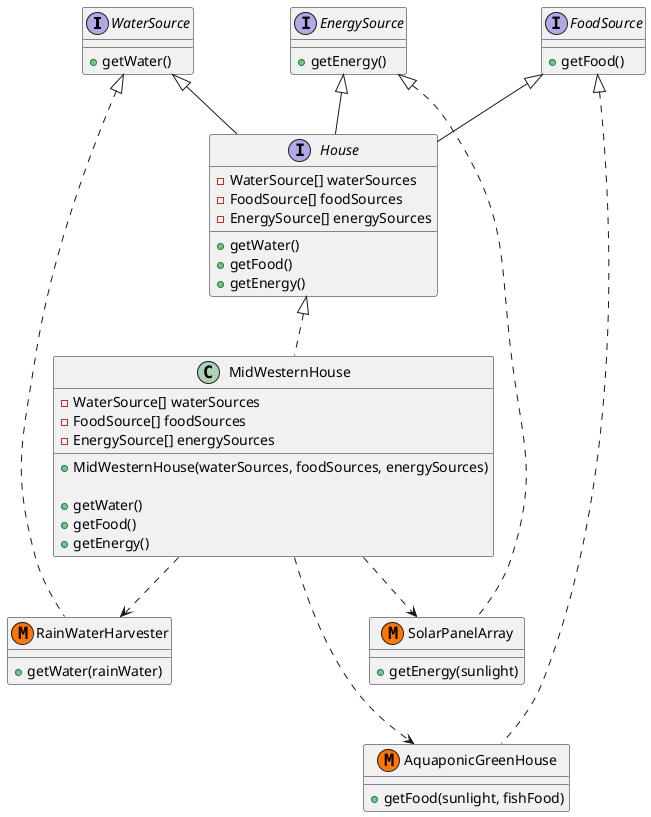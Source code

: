@startuml mid-western-house-implementation

interface WaterSource {
   + getWater()
}

interface FoodSource {
   + getFood()
}

interface EnergySource {
   + getEnergy()
}

interface House extends WaterSource, FoodSource, EnergySource {
   - WaterSource[] waterSources
   - FoodSource[] foodSources
   - EnergySource[] energySources
   
   + getWater()
   + getFood()
   + getEnergy()
}

class MidWesternHouse implements House {
   - WaterSource[] waterSources
   - FoodSource[] foodSources
   - EnergySource[] energySources

   + MidWesternHouse(waterSources, foodSources, energySources)
   
   + getWater()
   + getFood()
   + getEnergy()
}

' Responsible for the collection, storage, and purification of rain-water
class RainWaterHarvester  << (M,#FF7700) >> implements WaterSource {
   + getWater(rainWater)
}


class AquaponicGreenHouse << (M,#FF7700) >> implements FoodSource {
   + getFood(sunlight, fishFood)
}


class SolarPanelArray << (M,#FF7700) >> implements EnergySource {
   + getEnergy(sunlight)
}

MidWesternHouse ..> RainWaterHarvester
MidWesternHouse ..-> AquaponicGreenHouse
MidWesternHouse ..> SolarPanelArray
@enduml
